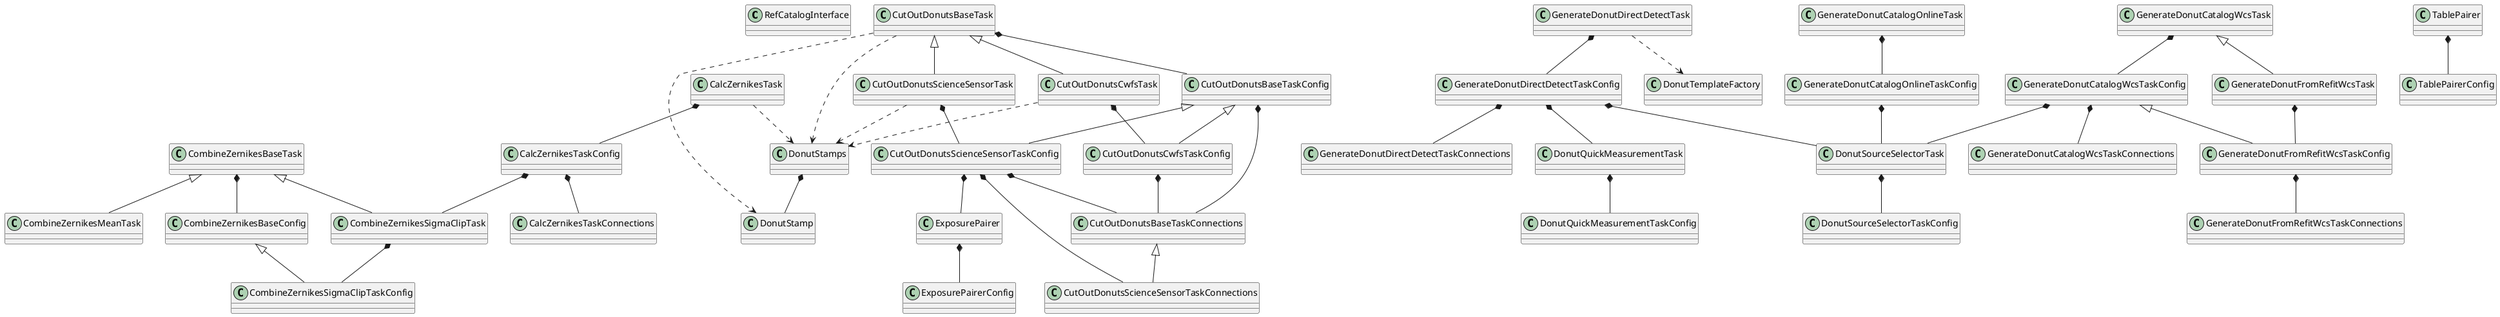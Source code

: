 @startuml
class RefCatalogInterface
CombineZernikesBaseTask <|-- CombineZernikesMeanTask
CombineZernikesBaseTask <|-- CombineZernikesSigmaClipTask
CombineZernikesBaseTask *-- CombineZernikesBaseConfig
CombineZernikesBaseConfig <|-- CombineZernikesSigmaClipTaskConfig
CombineZernikesSigmaClipTask *-- CombineZernikesSigmaClipTaskConfig
DonutSourceSelectorTask *-- DonutSourceSelectorTaskConfig
DonutQuickMeasurementTask *-- DonutQuickMeasurementTaskConfig
GenerateDonutCatalogOnlineTaskConfig *-- DonutSourceSelectorTask
GenerateDonutCatalogOnlineTask *-- GenerateDonutCatalogOnlineTaskConfig
GenerateDonutDirectDetectTaskConfig *-- GenerateDonutDirectDetectTaskConnections
GenerateDonutDirectDetectTaskConfig *-- DonutSourceSelectorTask
GenerateDonutDirectDetectTaskConfig *-- DonutQuickMeasurementTask
GenerateDonutDirectDetectTask *-- GenerateDonutDirectDetectTaskConfig
GenerateDonutDirectDetectTask ..> DonutTemplateFactory
GenerateDonutCatalogWcsTaskConfig *-- DonutSourceSelectorTask
GenerateDonutCatalogWcsTaskConfig *-- GenerateDonutCatalogWcsTaskConnections
GenerateDonutCatalogWcsTask *-- GenerateDonutCatalogWcsTaskConfig
DonutStamps *-- DonutStamp
CutOutDonutsBaseTaskConfig <|-- CutOutDonutsCwfsTaskConfig
CutOutDonutsBaseTask <|-- CutOutDonutsCwfsTask
CutOutDonutsCwfsTaskConfig *-- CutOutDonutsBaseTaskConnections
CutOutDonutsCwfsTask *-- CutOutDonutsCwfsTaskConfig
CutOutDonutsCwfsTask ..> DonutStamps
CutOutDonutsBaseTaskConfig <|-- CutOutDonutsScienceSensorTaskConfig
CutOutDonutsBaseTask <|-- CutOutDonutsScienceSensorTask
CutOutDonutsScienceSensorTaskConfig *-- CutOutDonutsBaseTaskConnections
CutOutDonutsScienceSensorTask *-- CutOutDonutsScienceSensorTaskConfig
CutOutDonutsBaseTaskConnections <|-- CutOutDonutsScienceSensorTaskConnections
CutOutDonutsScienceSensorTaskConfig *-- CutOutDonutsScienceSensorTaskConnections
CutOutDonutsScienceSensorTaskConfig *-- ExposurePairer
CutOutDonutsScienceSensorTask ..> DonutStamps
CutOutDonutsBaseTaskConfig *-- CutOutDonutsBaseTaskConnections
CutOutDonutsBaseTask *-- CutOutDonutsBaseTaskConfig
CutOutDonutsBaseTask ..> DonutStamps
CutOutDonutsBaseTask ..> DonutStamp
CalcZernikesTaskConfig *-- CombineZernikesSigmaClipTask
CalcZernikesTaskConfig *-- CalcZernikesTaskConnections
CalcZernikesTask *-- CalcZernikesTaskConfig
CalcZernikesTask ..> DonutStamps
GenerateDonutFromRefitWcsTaskConfig *-- GenerateDonutFromRefitWcsTaskConnections
GenerateDonutCatalogWcsTaskConfig <|-- GenerateDonutFromRefitWcsTaskConfig
GenerateDonutFromRefitWcsTask *-- GenerateDonutFromRefitWcsTaskConfig
GenerateDonutCatalogWcsTask <|-- GenerateDonutFromRefitWcsTask
ExposurePairer *-- ExposurePairerConfig
TablePairer *-- TablePairerConfig
@enduml
